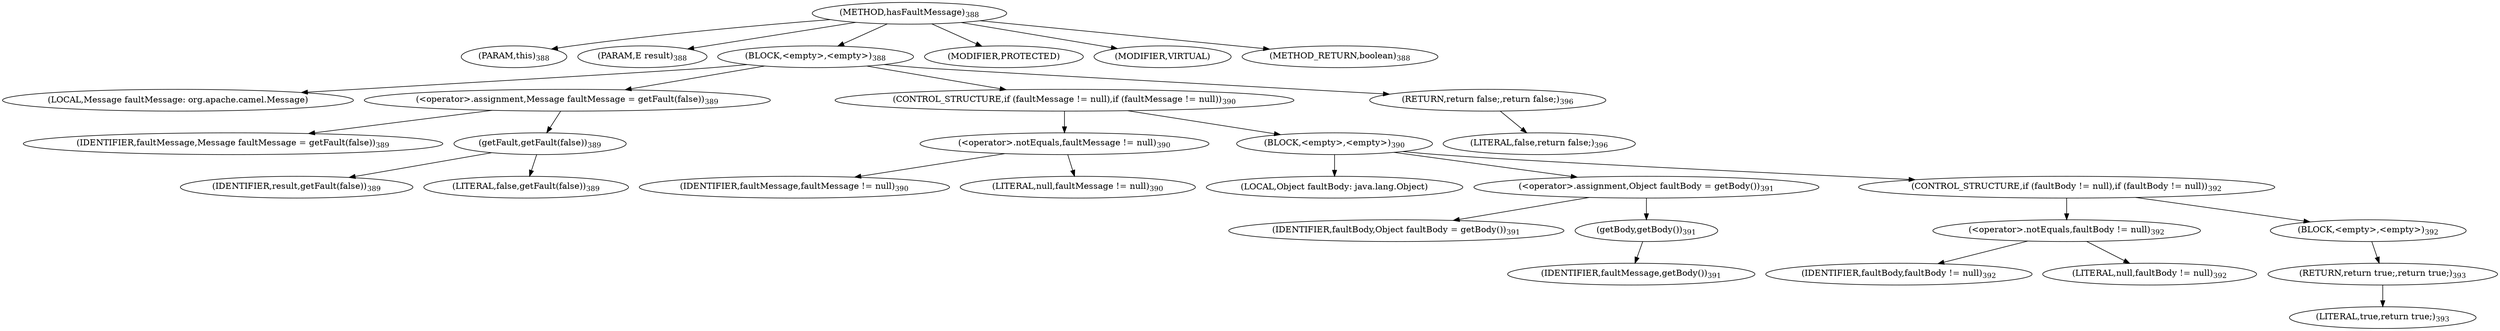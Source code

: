 digraph "hasFaultMessage" {  
"1124" [label = <(METHOD,hasFaultMessage)<SUB>388</SUB>> ]
"1125" [label = <(PARAM,this)<SUB>388</SUB>> ]
"1126" [label = <(PARAM,E result)<SUB>388</SUB>> ]
"1127" [label = <(BLOCK,&lt;empty&gt;,&lt;empty&gt;)<SUB>388</SUB>> ]
"1128" [label = <(LOCAL,Message faultMessage: org.apache.camel.Message)> ]
"1129" [label = <(&lt;operator&gt;.assignment,Message faultMessage = getFault(false))<SUB>389</SUB>> ]
"1130" [label = <(IDENTIFIER,faultMessage,Message faultMessage = getFault(false))<SUB>389</SUB>> ]
"1131" [label = <(getFault,getFault(false))<SUB>389</SUB>> ]
"1132" [label = <(IDENTIFIER,result,getFault(false))<SUB>389</SUB>> ]
"1133" [label = <(LITERAL,false,getFault(false))<SUB>389</SUB>> ]
"1134" [label = <(CONTROL_STRUCTURE,if (faultMessage != null),if (faultMessage != null))<SUB>390</SUB>> ]
"1135" [label = <(&lt;operator&gt;.notEquals,faultMessage != null)<SUB>390</SUB>> ]
"1136" [label = <(IDENTIFIER,faultMessage,faultMessage != null)<SUB>390</SUB>> ]
"1137" [label = <(LITERAL,null,faultMessage != null)<SUB>390</SUB>> ]
"1138" [label = <(BLOCK,&lt;empty&gt;,&lt;empty&gt;)<SUB>390</SUB>> ]
"1139" [label = <(LOCAL,Object faultBody: java.lang.Object)> ]
"1140" [label = <(&lt;operator&gt;.assignment,Object faultBody = getBody())<SUB>391</SUB>> ]
"1141" [label = <(IDENTIFIER,faultBody,Object faultBody = getBody())<SUB>391</SUB>> ]
"1142" [label = <(getBody,getBody())<SUB>391</SUB>> ]
"1143" [label = <(IDENTIFIER,faultMessage,getBody())<SUB>391</SUB>> ]
"1144" [label = <(CONTROL_STRUCTURE,if (faultBody != null),if (faultBody != null))<SUB>392</SUB>> ]
"1145" [label = <(&lt;operator&gt;.notEquals,faultBody != null)<SUB>392</SUB>> ]
"1146" [label = <(IDENTIFIER,faultBody,faultBody != null)<SUB>392</SUB>> ]
"1147" [label = <(LITERAL,null,faultBody != null)<SUB>392</SUB>> ]
"1148" [label = <(BLOCK,&lt;empty&gt;,&lt;empty&gt;)<SUB>392</SUB>> ]
"1149" [label = <(RETURN,return true;,return true;)<SUB>393</SUB>> ]
"1150" [label = <(LITERAL,true,return true;)<SUB>393</SUB>> ]
"1151" [label = <(RETURN,return false;,return false;)<SUB>396</SUB>> ]
"1152" [label = <(LITERAL,false,return false;)<SUB>396</SUB>> ]
"1153" [label = <(MODIFIER,PROTECTED)> ]
"1154" [label = <(MODIFIER,VIRTUAL)> ]
"1155" [label = <(METHOD_RETURN,boolean)<SUB>388</SUB>> ]
  "1124" -> "1125" 
  "1124" -> "1126" 
  "1124" -> "1127" 
  "1124" -> "1153" 
  "1124" -> "1154" 
  "1124" -> "1155" 
  "1127" -> "1128" 
  "1127" -> "1129" 
  "1127" -> "1134" 
  "1127" -> "1151" 
  "1129" -> "1130" 
  "1129" -> "1131" 
  "1131" -> "1132" 
  "1131" -> "1133" 
  "1134" -> "1135" 
  "1134" -> "1138" 
  "1135" -> "1136" 
  "1135" -> "1137" 
  "1138" -> "1139" 
  "1138" -> "1140" 
  "1138" -> "1144" 
  "1140" -> "1141" 
  "1140" -> "1142" 
  "1142" -> "1143" 
  "1144" -> "1145" 
  "1144" -> "1148" 
  "1145" -> "1146" 
  "1145" -> "1147" 
  "1148" -> "1149" 
  "1149" -> "1150" 
  "1151" -> "1152" 
}
